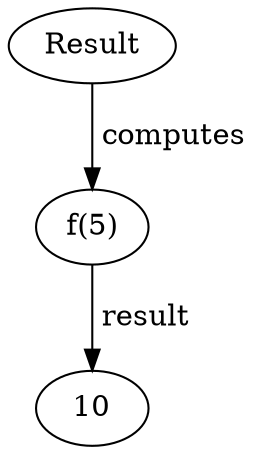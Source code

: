 digraph YCombinator {
1 [label="Result"];
2 [label="f(5)"];
3 [label="10"];
1 -> 2 [label=" computes"]
2 -> 3 [label=" result"]

}
